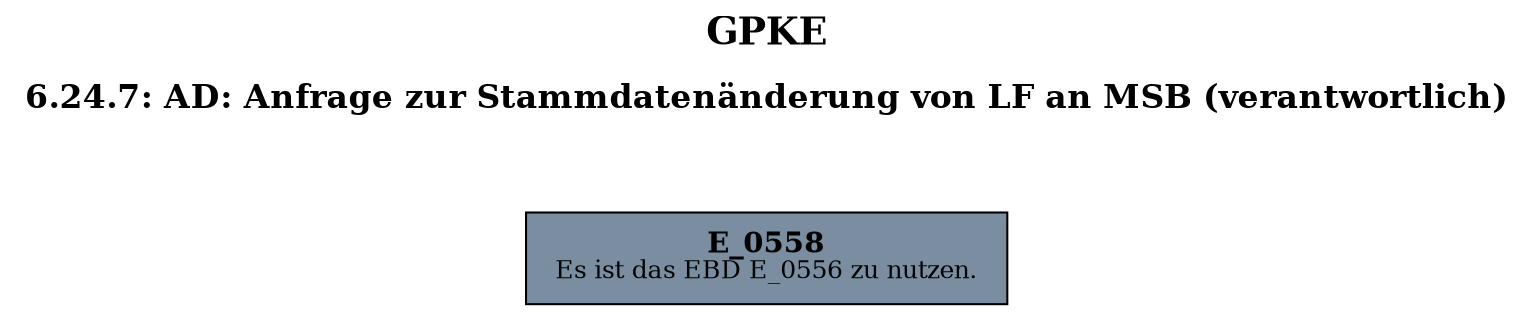 digraph D {
    labelloc="t";
    label=<<B><FONT POINT-SIZE="18">GPKE</FONT></B><BR/><BR/><B><FONT POINT-SIZE="16">6.24.7: AD: Anfrage zur Stammdatenänderung von LF an MSB (verantwortlich)</FONT></B><BR/><BR/><BR/><BR/>>;
    ratio="compress";
    concentrate=true;
    pack=true;
    rankdir=TB;
    packmode="array";
    size="20,20";
    "Empty" [margin="0.2,0.12", shape=box, style=filled, fillcolor="#7a8da1", label=<<B>E_0558</B><BR align="center"/><FONT point-size="12">Es ist das EBD E_0556 zu nutzen.</FONT><BR align="center"/>>];


    bgcolor="transparent";
}